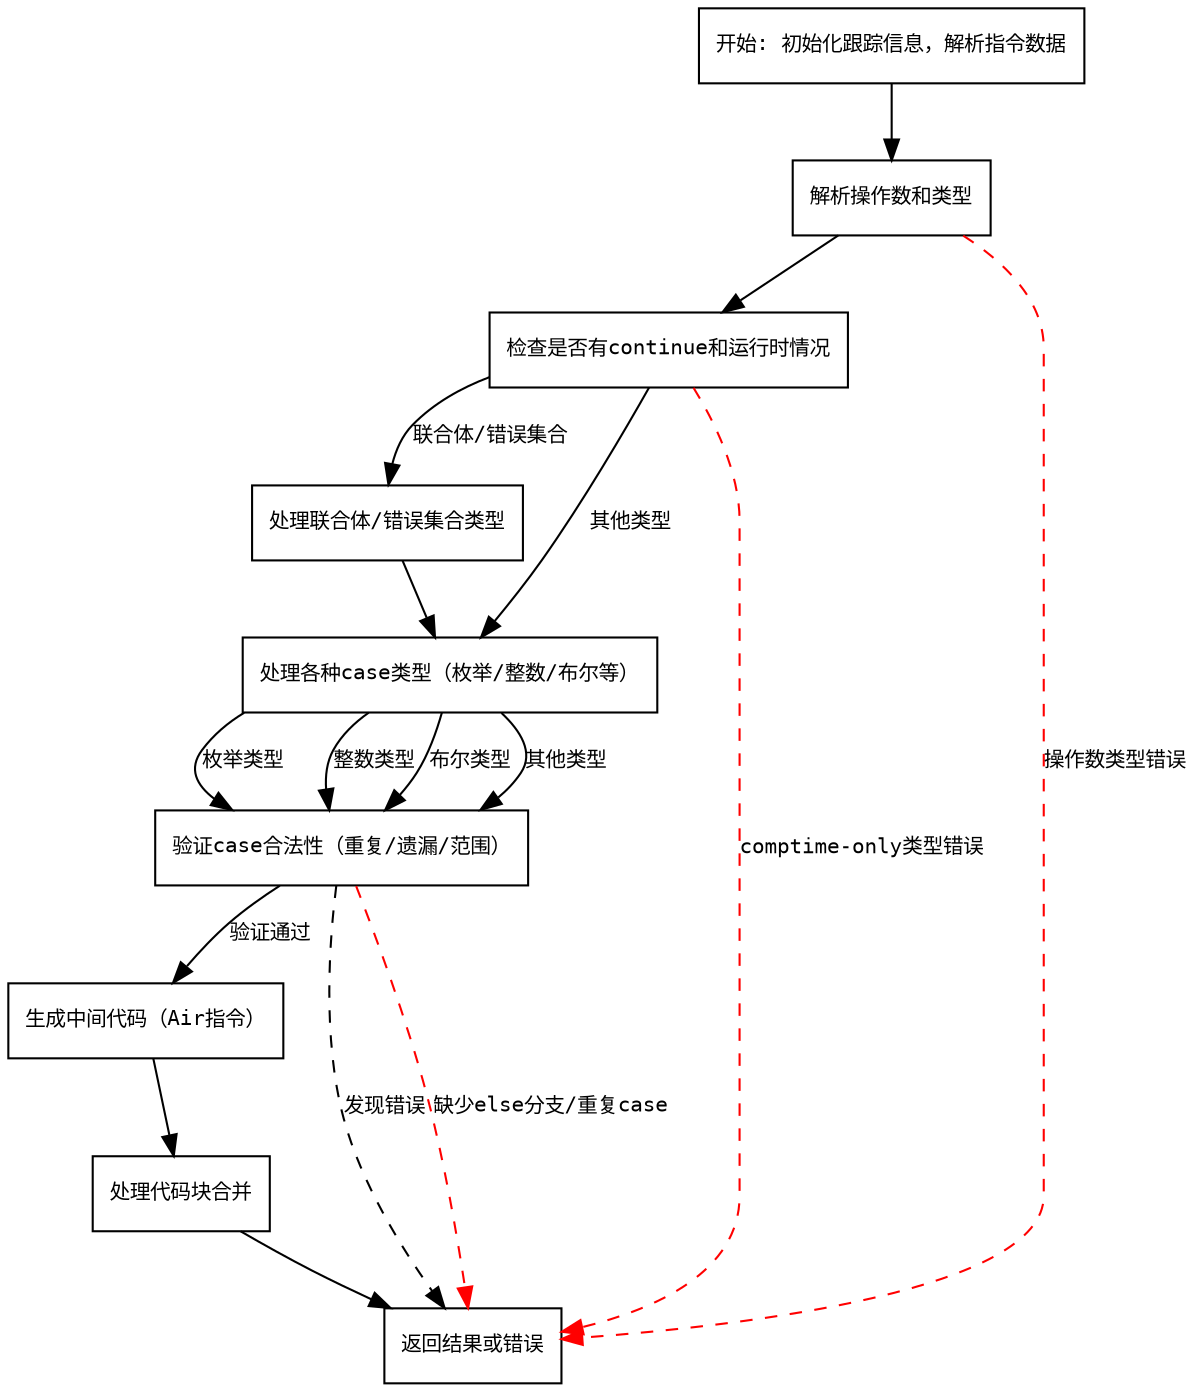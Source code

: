 
digraph flowchart {
    node [shape=rectangle, fontname="Courier", fontsize=10];
    edge [fontname="Courier", fontsize=10];

    start [label="开始: 初始化跟踪信息，解析指令数据"];
    resolve_operand [label="解析操作数和类型"];
    check_continue [label="检查是否有continue和运行时情况"];
    handle_union_errset [label="处理联合体/错误集合类型"];
    process_cases [label="处理各种case类型（枚举/整数/布尔等）"];
    validate_cases [label="验证case合法性（重复/遗漏/范围）"];
    generate_air [label="生成中间代码（Air指令）"];
    handle_merges [label="处理代码块合并"];
    end [label="返回结果或错误"];

    start -> resolve_operand;
    resolve_operand -> check_continue;
    check_continue -> handle_union_errset [label="联合体/错误集合"];
    check_continue -> process_cases [label="其他类型"];
    
    handle_union_errset -> process_cases;
    
    process_cases -> validate_cases [label="枚举类型"];
    process_cases -> validate_cases [label="整数类型"];
    process_cases -> validate_cases [label="布尔类型"];
    process_cases -> validate_cases [label="其他类型"];
    
    validate_cases -> generate_air [label="验证通过"];
    validate_cases -> end [label="发现错误", style=dashed];
    
    generate_air -> handle_merges;
    handle_merges -> end;
    
    // 错误处理路径
    edge [color=red, style=dashed];
    resolve_operand -> end [label="操作数类型错误"];
    check_continue -> end [label="comptime-only类型错误"];
    validate_cases -> end [label="缺少else分支/重复case"];
}
